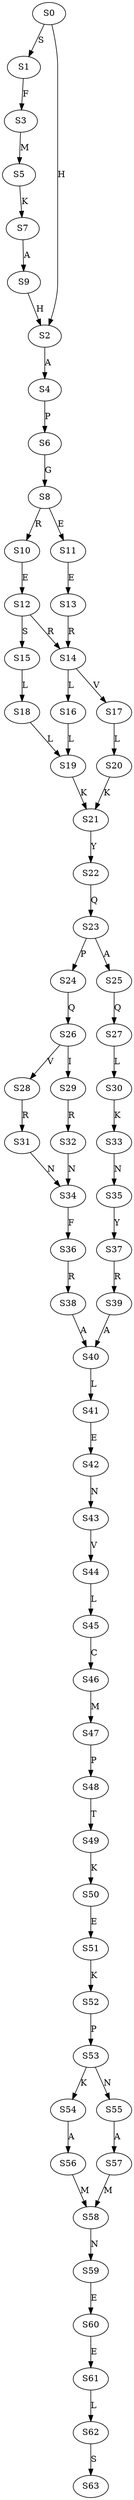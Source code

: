 strict digraph  {
	S0 -> S1 [ label = S ];
	S0 -> S2 [ label = H ];
	S1 -> S3 [ label = F ];
	S2 -> S4 [ label = A ];
	S3 -> S5 [ label = M ];
	S4 -> S6 [ label = P ];
	S5 -> S7 [ label = K ];
	S6 -> S8 [ label = G ];
	S7 -> S9 [ label = A ];
	S8 -> S10 [ label = R ];
	S8 -> S11 [ label = E ];
	S9 -> S2 [ label = H ];
	S10 -> S12 [ label = E ];
	S11 -> S13 [ label = E ];
	S12 -> S14 [ label = R ];
	S12 -> S15 [ label = S ];
	S13 -> S14 [ label = R ];
	S14 -> S16 [ label = L ];
	S14 -> S17 [ label = V ];
	S15 -> S18 [ label = L ];
	S16 -> S19 [ label = L ];
	S17 -> S20 [ label = L ];
	S18 -> S19 [ label = L ];
	S19 -> S21 [ label = K ];
	S20 -> S21 [ label = K ];
	S21 -> S22 [ label = Y ];
	S22 -> S23 [ label = Q ];
	S23 -> S24 [ label = P ];
	S23 -> S25 [ label = A ];
	S24 -> S26 [ label = Q ];
	S25 -> S27 [ label = Q ];
	S26 -> S28 [ label = V ];
	S26 -> S29 [ label = I ];
	S27 -> S30 [ label = L ];
	S28 -> S31 [ label = R ];
	S29 -> S32 [ label = R ];
	S30 -> S33 [ label = K ];
	S31 -> S34 [ label = N ];
	S32 -> S34 [ label = N ];
	S33 -> S35 [ label = N ];
	S34 -> S36 [ label = F ];
	S35 -> S37 [ label = Y ];
	S36 -> S38 [ label = R ];
	S37 -> S39 [ label = R ];
	S38 -> S40 [ label = A ];
	S39 -> S40 [ label = A ];
	S40 -> S41 [ label = L ];
	S41 -> S42 [ label = E ];
	S42 -> S43 [ label = N ];
	S43 -> S44 [ label = V ];
	S44 -> S45 [ label = L ];
	S45 -> S46 [ label = C ];
	S46 -> S47 [ label = M ];
	S47 -> S48 [ label = P ];
	S48 -> S49 [ label = T ];
	S49 -> S50 [ label = K ];
	S50 -> S51 [ label = E ];
	S51 -> S52 [ label = K ];
	S52 -> S53 [ label = P ];
	S53 -> S54 [ label = K ];
	S53 -> S55 [ label = N ];
	S54 -> S56 [ label = A ];
	S55 -> S57 [ label = A ];
	S56 -> S58 [ label = M ];
	S57 -> S58 [ label = M ];
	S58 -> S59 [ label = N ];
	S59 -> S60 [ label = E ];
	S60 -> S61 [ label = E ];
	S61 -> S62 [ label = L ];
	S62 -> S63 [ label = S ];
}
